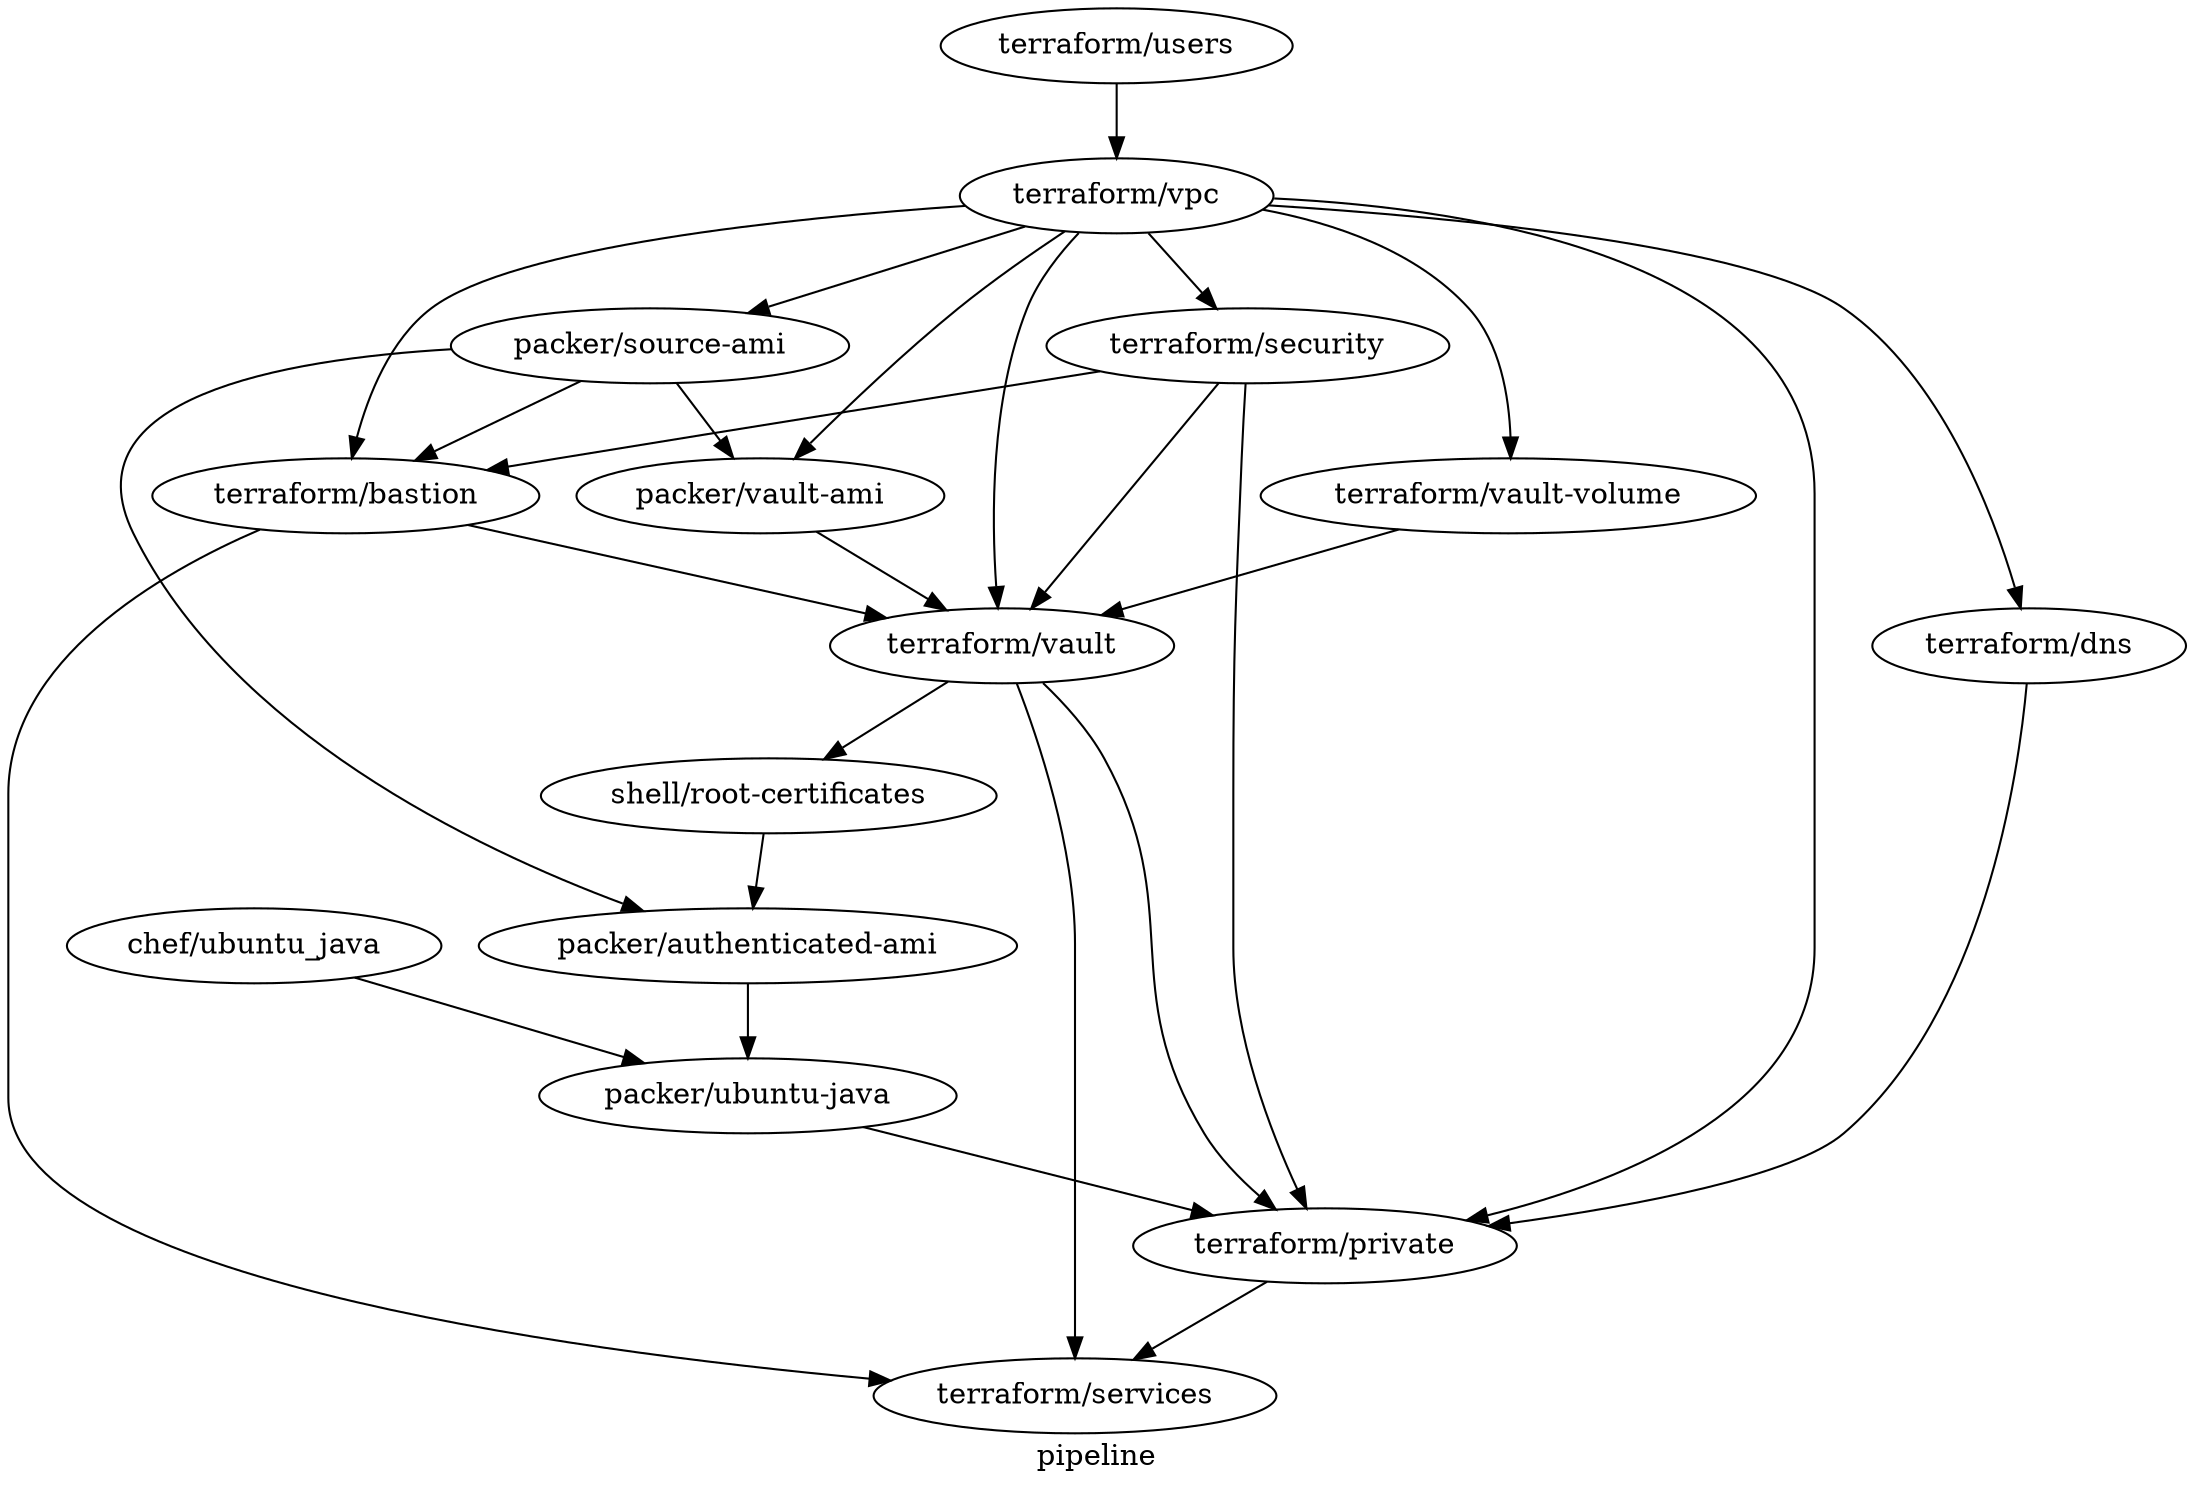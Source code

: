 digraph G {
  label="pipeline";

/* List your components */  
"chef/ubuntu_java";
"packer/source-ami";
"packer/ubuntu-java";
"terraform/vpc";
"terraform/users";
"terraform/bastion";
 "terraform/private"; 
/* "terraform/repository"; */
/* "terraform/repository-volume"; */
"packer/vault-ami";
"terraform/vault";
"terraform/security";
"terraform/services";
"terraform/dns";
"shell/root-certificates";
"packer/authenticated-ami";

/* List dependencies */
"packer/source-ami" -> "terraform/bastion";

/* "terraform/vpc" -> "terraform/repository"; */
/* "terraform/dns" -> "terraform/repository"; */
/* "terraform/security" -> "terraform/repository"; */
/* "terraform/repository" -> "packer/source-ami"; */

"terraform/vpc" -> "terraform/dns";
 "terraform/vault" -> "terraform/private";
/* "terraform/vpc" -> "terraform/repository-volume"; */
/* "terraform/repository-volume" -> "terraform/repository"; */

"terraform/vault" -> "terraform/services";
"terraform/bastion" -> "terraform/services";
"terraform/private" -> "terraform/services";

"terraform/vpc" -> "terraform/vault-volume";
"terraform/vpc" -> "packer/source-ami";

"terraform/vpc" -> "packer/vault-ami";
"packer/vault-ami" -> "terraform/vault";

"terraform/vault-volume" -> "terraform/vault";

"packer/source-ami" -> "packer/vault-ami";

 "terraform/dns" -> "terraform/private";

"terraform/security" -> "terraform/vault"
"terraform/vpc" -> "terraform/vault";

"terraform/security" -> "terraform/bastion";
 "terraform/security" -> "terraform/private"; 
"terraform/vpc" -> "terraform/security";

"chef/ubuntu_java" -> "packer/ubuntu-java";
"terraform/users" -> "terraform/vpc"

"terraform/vpc" ->"terraform/private";

"terraform/vpc" -> "terraform/bastion";
"terraform/vault" -> "shell/root-certificates";
"terraform/bastion" -> "terraform/vault";

"shell/root-certificates" -> "packer/authenticated-ami";

"packer/ubuntu-java" -> "terraform/private";

"packer/source-ami" -> "packer/authenticated-ami";
"packer/authenticated-ami" -> "packer/ubuntu-java";

}

